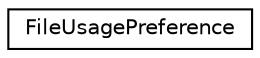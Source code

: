 digraph "Graphical Class Hierarchy"
{
 // LATEX_PDF_SIZE
  edge [fontname="Helvetica",fontsize="10",labelfontname="Helvetica",labelfontsize="10"];
  node [fontname="Helvetica",fontsize="10",shape=record];
  rankdir="LR";
  Node0 [label="FileUsagePreference",height=0.2,width=0.4,color="black", fillcolor="white", style="filled",URL="$class_file_usage_preference.html",tooltip=" "];
}
